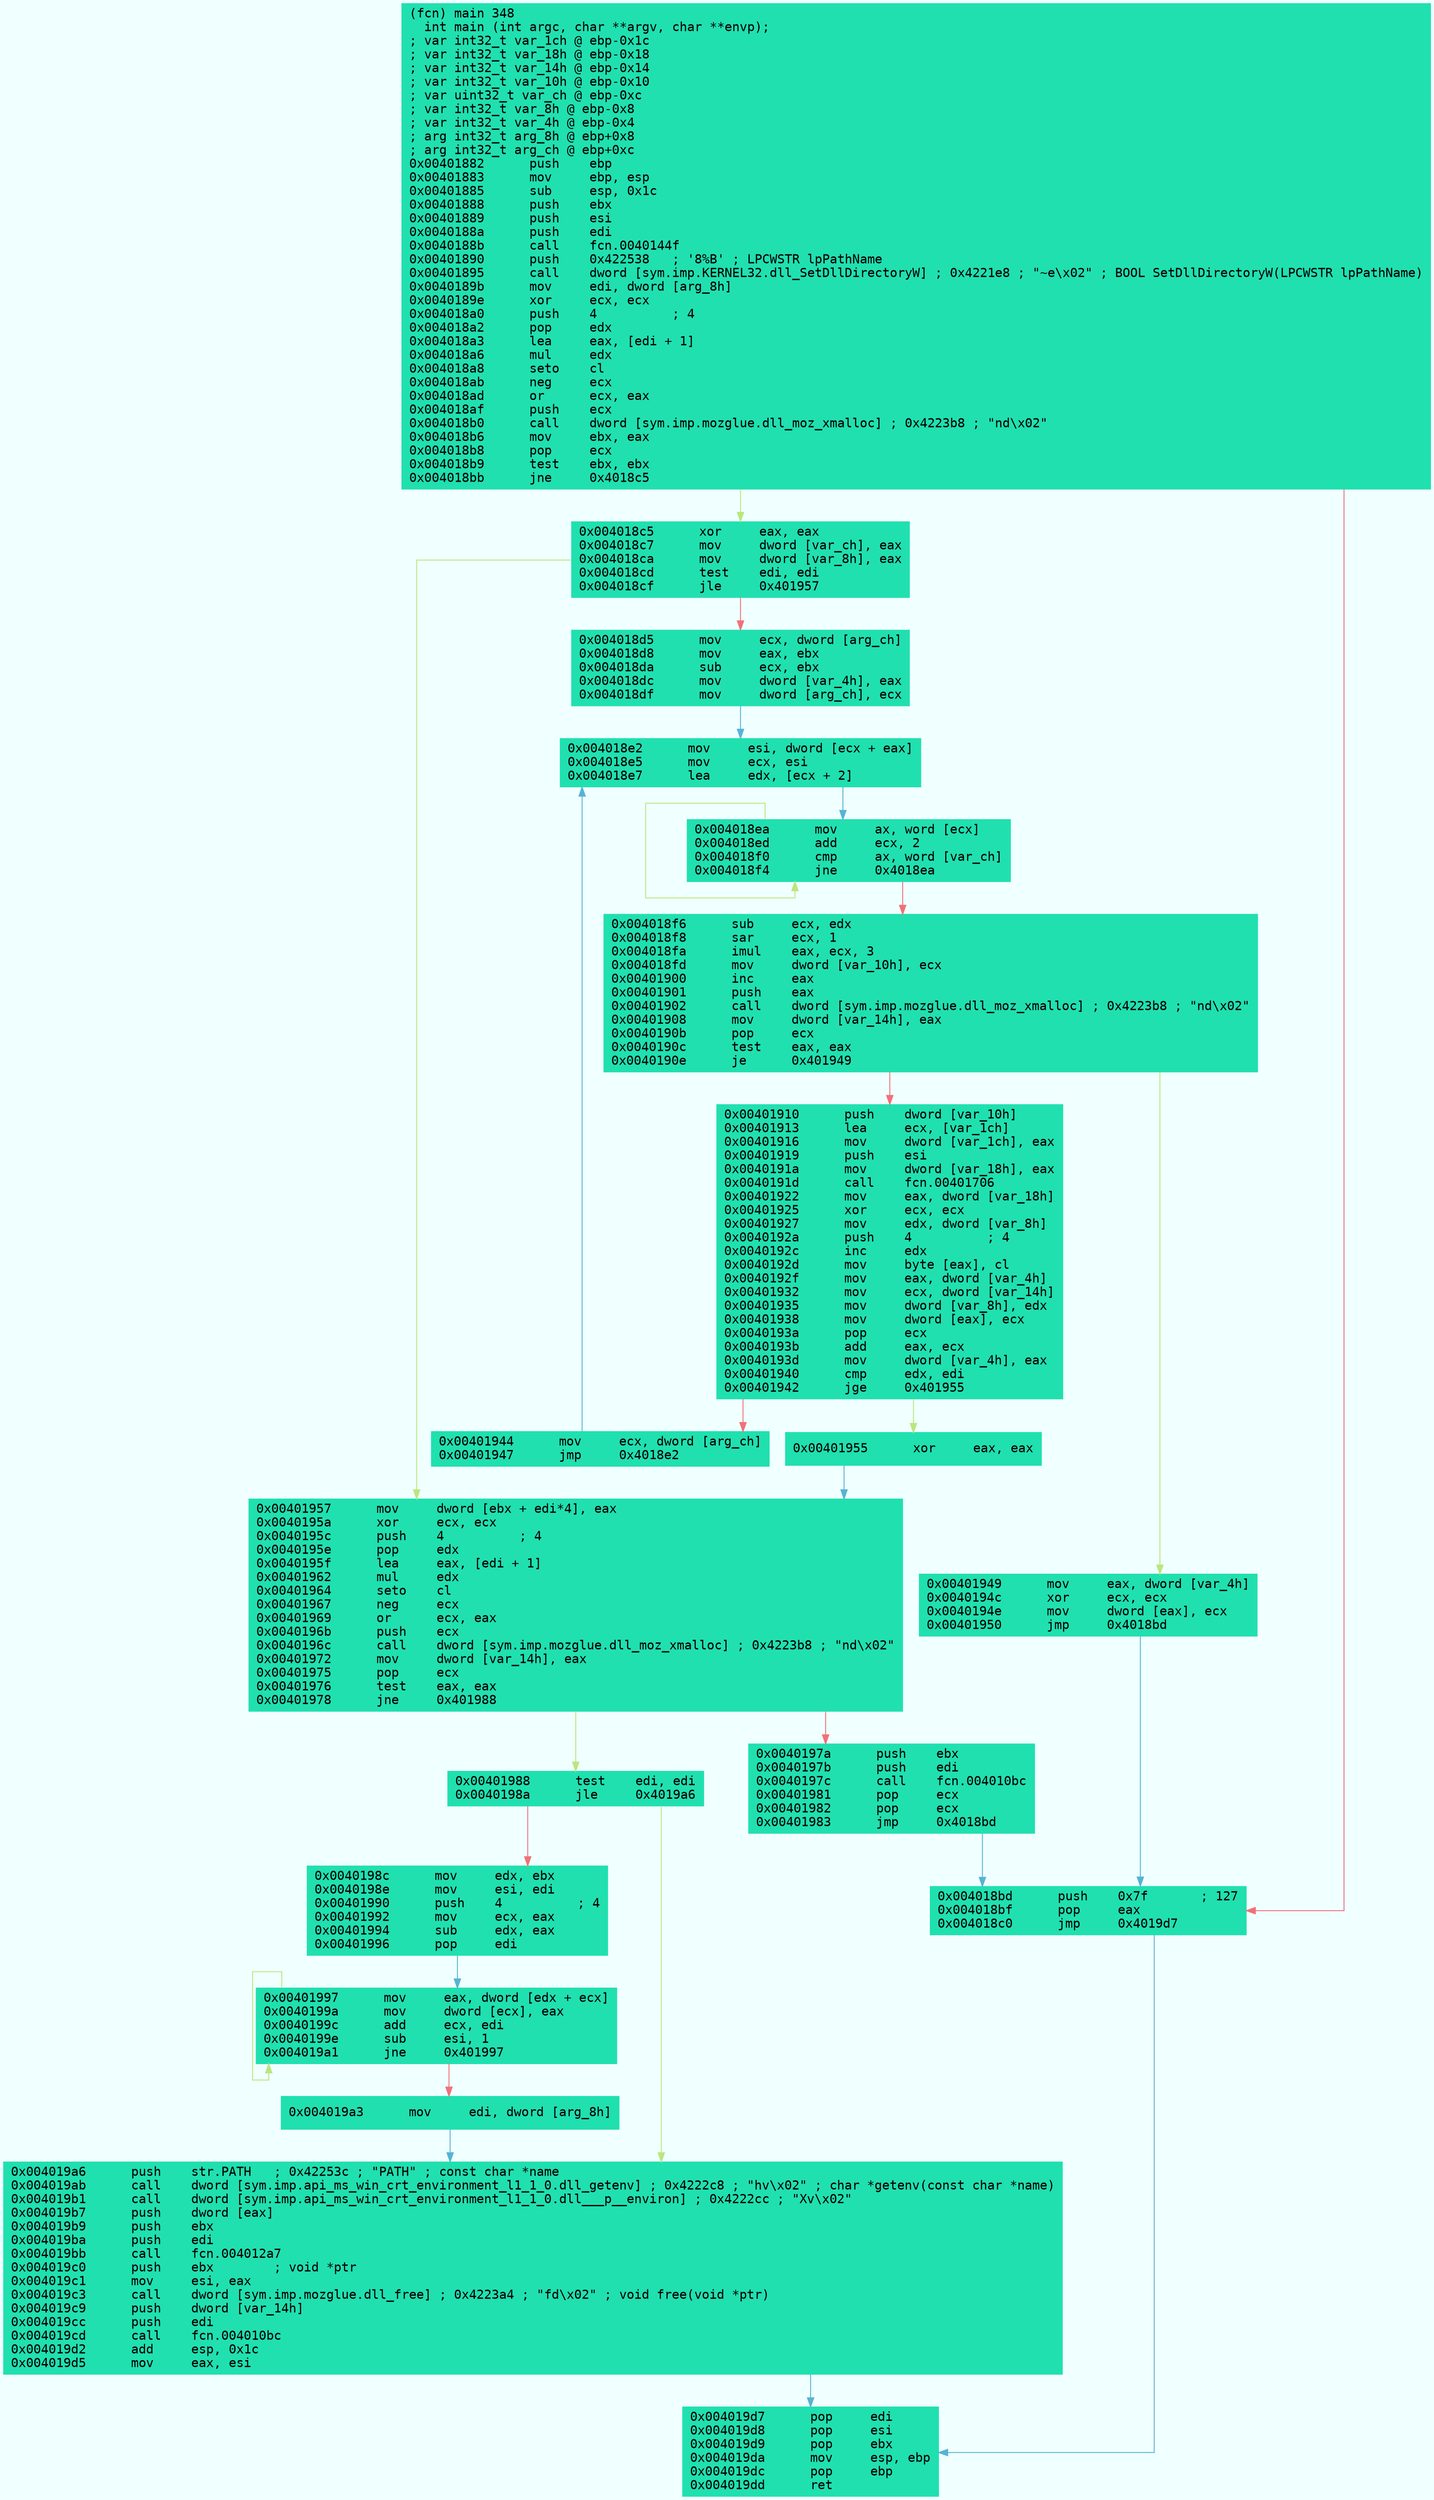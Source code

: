 digraph code {
	graph [bgcolor=azure fontsize=8 fontname="Courier" splines="ortho"];
	node [fillcolor=gray style=filled shape=box];
	edge [arrowhead="normal"];
	"0x00401882" [URL="main/0x00401882", fillcolor="#20e0b0",color="#20e0b0", fontname="Courier",label="(fcn) main 348\l  int main (int argc, char **argv, char **envp);\l; var int32_t var_1ch @ ebp-0x1c\l; var int32_t var_18h @ ebp-0x18\l; var int32_t var_14h @ ebp-0x14\l; var int32_t var_10h @ ebp-0x10\l; var uint32_t var_ch @ ebp-0xc\l; var int32_t var_8h @ ebp-0x8\l; var int32_t var_4h @ ebp-0x4\l; arg int32_t arg_8h @ ebp+0x8\l; arg int32_t arg_ch @ ebp+0xc\l0x00401882      push    ebp\l0x00401883      mov     ebp, esp\l0x00401885      sub     esp, 0x1c\l0x00401888      push    ebx\l0x00401889      push    esi\l0x0040188a      push    edi\l0x0040188b      call    fcn.0040144f\l0x00401890      push    0x422538   ; '8%B' ; LPCWSTR lpPathName\l0x00401895      call    dword [sym.imp.KERNEL32.dll_SetDllDirectoryW] ; 0x4221e8 ; \"~e\\x02\" ; BOOL SetDllDirectoryW(LPCWSTR lpPathName)\l0x0040189b      mov     edi, dword [arg_8h]\l0x0040189e      xor     ecx, ecx\l0x004018a0      push    4          ; 4\l0x004018a2      pop     edx\l0x004018a3      lea     eax, [edi + 1]\l0x004018a6      mul     edx\l0x004018a8      seto    cl\l0x004018ab      neg     ecx\l0x004018ad      or      ecx, eax\l0x004018af      push    ecx\l0x004018b0      call    dword [sym.imp.mozglue.dll_moz_xmalloc] ; 0x4223b8 ; \"nd\\x02\"\l0x004018b6      mov     ebx, eax\l0x004018b8      pop     ecx\l0x004018b9      test    ebx, ebx\l0x004018bb      jne     0x4018c5\l"]
	"0x004018bd" [URL="main/0x004018bd", fillcolor="#20e0b0",color="#20e0b0", fontname="Courier",label="0x004018bd      push    0x7f       ; 127\l0x004018bf      pop     eax\l0x004018c0      jmp     0x4019d7\l"]
	"0x004018c5" [URL="main/0x004018c5", fillcolor="#20e0b0",color="#20e0b0", fontname="Courier",label="0x004018c5      xor     eax, eax\l0x004018c7      mov     dword [var_ch], eax\l0x004018ca      mov     dword [var_8h], eax\l0x004018cd      test    edi, edi\l0x004018cf      jle     0x401957\l"]
	"0x004018d5" [URL="main/0x004018d5", fillcolor="#20e0b0",color="#20e0b0", fontname="Courier",label="0x004018d5      mov     ecx, dword [arg_ch]\l0x004018d8      mov     eax, ebx\l0x004018da      sub     ecx, ebx\l0x004018dc      mov     dword [var_4h], eax\l0x004018df      mov     dword [arg_ch], ecx\l"]
	"0x004018e2" [URL="main/0x004018e2", fillcolor="#20e0b0",color="#20e0b0", fontname="Courier",label="0x004018e2      mov     esi, dword [ecx + eax]\l0x004018e5      mov     ecx, esi\l0x004018e7      lea     edx, [ecx + 2]\l"]
	"0x004018ea" [URL="main/0x004018ea", fillcolor="#20e0b0",color="#20e0b0", fontname="Courier",label="0x004018ea      mov     ax, word [ecx]\l0x004018ed      add     ecx, 2\l0x004018f0      cmp     ax, word [var_ch]\l0x004018f4      jne     0x4018ea\l"]
	"0x004018f6" [URL="main/0x004018f6", fillcolor="#20e0b0",color="#20e0b0", fontname="Courier",label="0x004018f6      sub     ecx, edx\l0x004018f8      sar     ecx, 1\l0x004018fa      imul    eax, ecx, 3\l0x004018fd      mov     dword [var_10h], ecx\l0x00401900      inc     eax\l0x00401901      push    eax\l0x00401902      call    dword [sym.imp.mozglue.dll_moz_xmalloc] ; 0x4223b8 ; \"nd\\x02\"\l0x00401908      mov     dword [var_14h], eax\l0x0040190b      pop     ecx\l0x0040190c      test    eax, eax\l0x0040190e      je      0x401949\l"]
	"0x00401910" [URL="main/0x00401910", fillcolor="#20e0b0",color="#20e0b0", fontname="Courier",label="0x00401910      push    dword [var_10h]\l0x00401913      lea     ecx, [var_1ch]\l0x00401916      mov     dword [var_1ch], eax\l0x00401919      push    esi\l0x0040191a      mov     dword [var_18h], eax\l0x0040191d      call    fcn.00401706\l0x00401922      mov     eax, dword [var_18h]\l0x00401925      xor     ecx, ecx\l0x00401927      mov     edx, dword [var_8h]\l0x0040192a      push    4          ; 4\l0x0040192c      inc     edx\l0x0040192d      mov     byte [eax], cl\l0x0040192f      mov     eax, dword [var_4h]\l0x00401932      mov     ecx, dword [var_14h]\l0x00401935      mov     dword [var_8h], edx\l0x00401938      mov     dword [eax], ecx\l0x0040193a      pop     ecx\l0x0040193b      add     eax, ecx\l0x0040193d      mov     dword [var_4h], eax\l0x00401940      cmp     edx, edi\l0x00401942      jge     0x401955\l"]
	"0x00401944" [URL="main/0x00401944", fillcolor="#20e0b0",color="#20e0b0", fontname="Courier",label="0x00401944      mov     ecx, dword [arg_ch]\l0x00401947      jmp     0x4018e2\l"]
	"0x00401949" [URL="main/0x00401949", fillcolor="#20e0b0",color="#20e0b0", fontname="Courier",label="0x00401949      mov     eax, dword [var_4h]\l0x0040194c      xor     ecx, ecx\l0x0040194e      mov     dword [eax], ecx\l0x00401950      jmp     0x4018bd\l"]
	"0x00401955" [URL="main/0x00401955", fillcolor="#20e0b0",color="#20e0b0", fontname="Courier",label="0x00401955      xor     eax, eax\l"]
	"0x00401957" [URL="main/0x00401957", fillcolor="#20e0b0",color="#20e0b0", fontname="Courier",label="0x00401957      mov     dword [ebx + edi*4], eax\l0x0040195a      xor     ecx, ecx\l0x0040195c      push    4          ; 4\l0x0040195e      pop     edx\l0x0040195f      lea     eax, [edi + 1]\l0x00401962      mul     edx\l0x00401964      seto    cl\l0x00401967      neg     ecx\l0x00401969      or      ecx, eax\l0x0040196b      push    ecx\l0x0040196c      call    dword [sym.imp.mozglue.dll_moz_xmalloc] ; 0x4223b8 ; \"nd\\x02\"\l0x00401972      mov     dword [var_14h], eax\l0x00401975      pop     ecx\l0x00401976      test    eax, eax\l0x00401978      jne     0x401988\l"]
	"0x0040197a" [URL="main/0x0040197a", fillcolor="#20e0b0",color="#20e0b0", fontname="Courier",label="0x0040197a      push    ebx\l0x0040197b      push    edi\l0x0040197c      call    fcn.004010bc\l0x00401981      pop     ecx\l0x00401982      pop     ecx\l0x00401983      jmp     0x4018bd\l"]
	"0x00401988" [URL="main/0x00401988", fillcolor="#20e0b0",color="#20e0b0", fontname="Courier",label="0x00401988      test    edi, edi\l0x0040198a      jle     0x4019a6\l"]
	"0x0040198c" [URL="main/0x0040198c", fillcolor="#20e0b0",color="#20e0b0", fontname="Courier",label="0x0040198c      mov     edx, ebx\l0x0040198e      mov     esi, edi\l0x00401990      push    4          ; 4\l0x00401992      mov     ecx, eax\l0x00401994      sub     edx, eax\l0x00401996      pop     edi\l"]
	"0x00401997" [URL="main/0x00401997", fillcolor="#20e0b0",color="#20e0b0", fontname="Courier",label="0x00401997      mov     eax, dword [edx + ecx]\l0x0040199a      mov     dword [ecx], eax\l0x0040199c      add     ecx, edi\l0x0040199e      sub     esi, 1\l0x004019a1      jne     0x401997\l"]
	"0x004019a3" [URL="main/0x004019a3", fillcolor="#20e0b0",color="#20e0b0", fontname="Courier",label="0x004019a3      mov     edi, dword [arg_8h]\l"]
	"0x004019a6" [URL="main/0x004019a6", fillcolor="#20e0b0",color="#20e0b0", fontname="Courier",label="0x004019a6      push    str.PATH   ; 0x42253c ; \"PATH\" ; const char *name\l0x004019ab      call    dword [sym.imp.api_ms_win_crt_environment_l1_1_0.dll_getenv] ; 0x4222c8 ; \"hv\\x02\" ; char *getenv(const char *name)\l0x004019b1      call    dword [sym.imp.api_ms_win_crt_environment_l1_1_0.dll___p__environ] ; 0x4222cc ; \"Xv\\x02\"\l0x004019b7      push    dword [eax]\l0x004019b9      push    ebx\l0x004019ba      push    edi\l0x004019bb      call    fcn.004012a7\l0x004019c0      push    ebx        ; void *ptr\l0x004019c1      mov     esi, eax\l0x004019c3      call    dword [sym.imp.mozglue.dll_free] ; 0x4223a4 ; \"fd\\x02\" ; void free(void *ptr)\l0x004019c9      push    dword [var_14h]\l0x004019cc      push    edi\l0x004019cd      call    fcn.004010bc\l0x004019d2      add     esp, 0x1c\l0x004019d5      mov     eax, esi\l"]
	"0x004019d7" [URL="main/0x004019d7", fillcolor="#20e0b0",color="#20e0b0", fontname="Courier",label="0x004019d7      pop     edi\l0x004019d8      pop     esi\l0x004019d9      pop     ebx\l0x004019da      mov     esp, ebp\l0x004019dc      pop     ebp\l0x004019dd      ret\l"]
	"0x00401882" -> "0x004018c5" [color="#bae67e"];
	"0x00401882" -> "0x004018bd" [color="#f07178"];
	"0x004018bd" -> "0x004019d7" [color="#55b4d4"];
	"0x004018c5" -> "0x00401957" [color="#bae67e"];
	"0x004018c5" -> "0x004018d5" [color="#f07178"];
	"0x004018d5" -> "0x004018e2" [color="#55b4d4"];
	"0x004018e2" -> "0x004018ea" [color="#55b4d4"];
	"0x004018ea" -> "0x004018ea" [color="#bae67e"];
	"0x004018ea" -> "0x004018f6" [color="#f07178"];
	"0x004018f6" -> "0x00401949" [color="#bae67e"];
	"0x004018f6" -> "0x00401910" [color="#f07178"];
	"0x00401910" -> "0x00401955" [color="#bae67e"];
	"0x00401910" -> "0x00401944" [color="#f07178"];
	"0x00401944" -> "0x004018e2" [color="#55b4d4"];
	"0x00401949" -> "0x004018bd" [color="#55b4d4"];
	"0x00401955" -> "0x00401957" [color="#55b4d4"];
	"0x00401957" -> "0x00401988" [color="#bae67e"];
	"0x00401957" -> "0x0040197a" [color="#f07178"];
	"0x0040197a" -> "0x004018bd" [color="#55b4d4"];
	"0x00401988" -> "0x004019a6" [color="#bae67e"];
	"0x00401988" -> "0x0040198c" [color="#f07178"];
	"0x0040198c" -> "0x00401997" [color="#55b4d4"];
	"0x00401997" -> "0x00401997" [color="#bae67e"];
	"0x00401997" -> "0x004019a3" [color="#f07178"];
	"0x004019a3" -> "0x004019a6" [color="#55b4d4"];
	"0x004019a6" -> "0x004019d7" [color="#55b4d4"];
}
